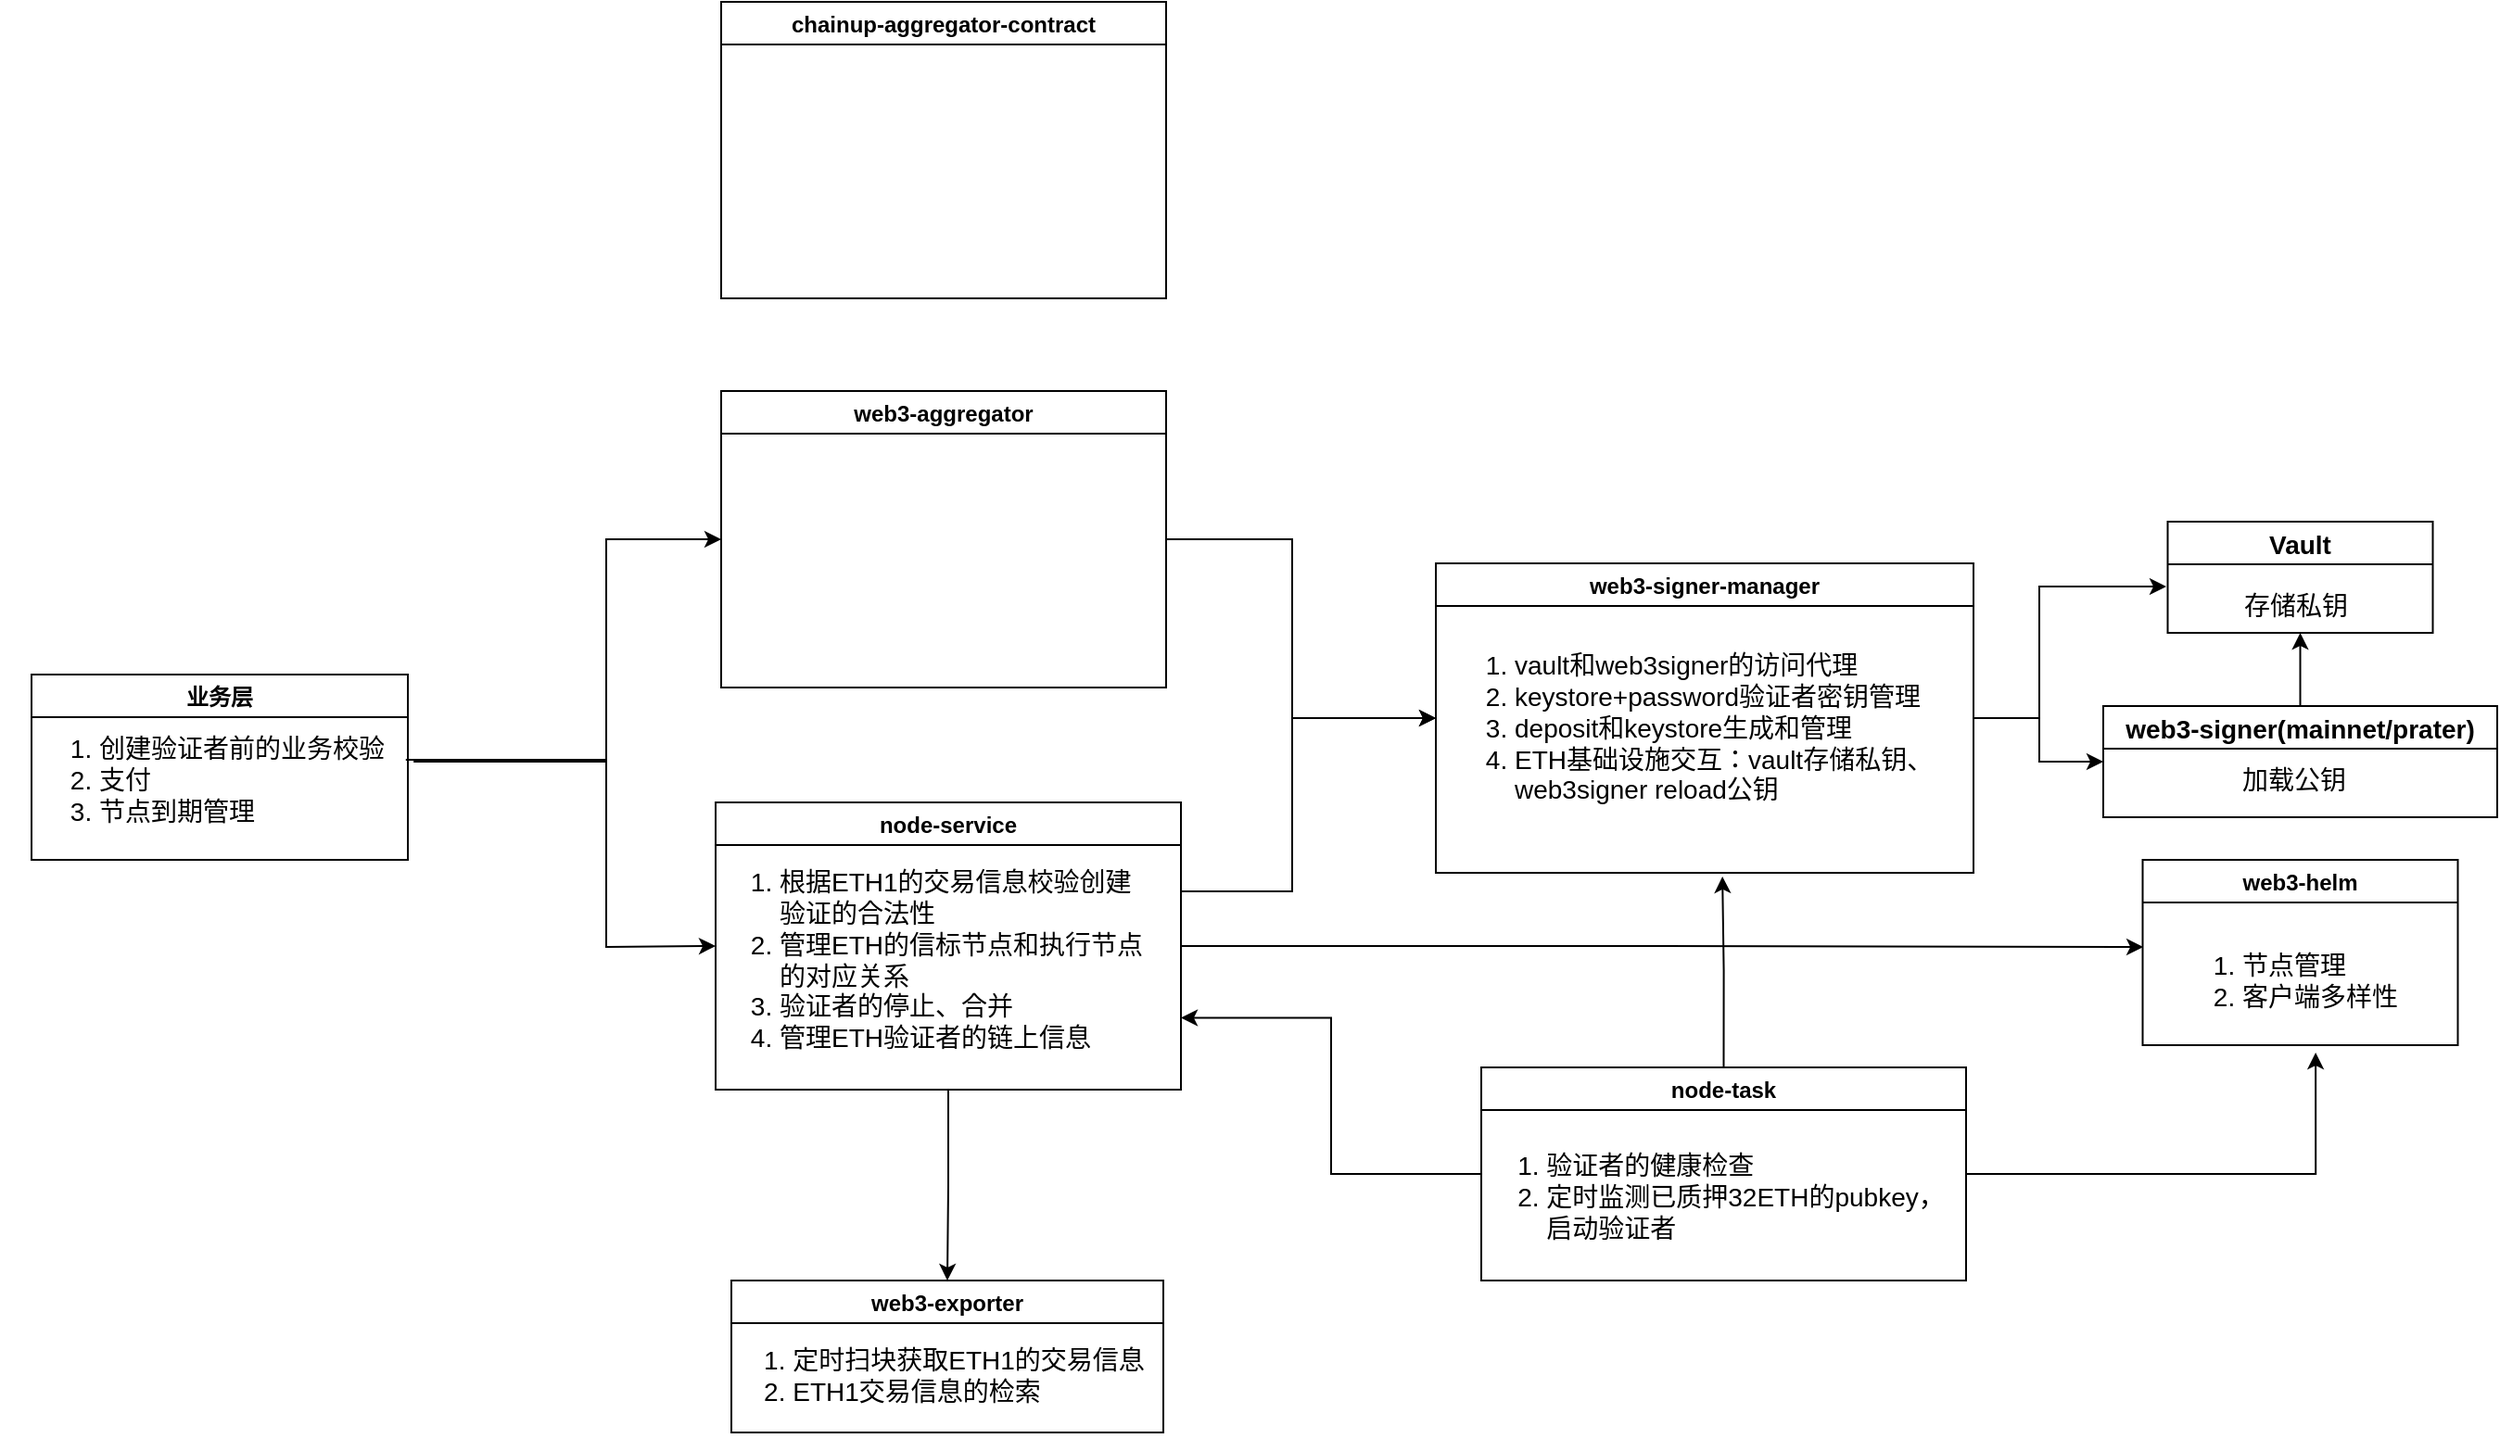 <mxfile version="20.2.8" type="github" pages="3">
  <diagram id="DIGLBmIxfMBTLwVZg4zG" name="ETH2流程">
    <mxGraphModel dx="2493" dy="794" grid="1" gridSize="10" guides="1" tooltips="1" connect="1" arrows="1" fold="1" page="1" pageScale="1" pageWidth="827" pageHeight="1169" math="0" shadow="0">
      <root>
        <mxCell id="0" />
        <mxCell id="1" parent="0" />
        <mxCell id="xFKa9jPOX3HM9e8iZ6dF-31" style="edgeStyle=orthogonalEdgeStyle;rounded=0;orthogonalLoop=1;jettySize=auto;html=1;exitX=1;exitY=0.5;exitDx=0;exitDy=0;entryX=0;entryY=0.5;entryDx=0;entryDy=0;fontSize=14;" edge="1" parent="1">
          <mxGeometry relative="1" as="geometry">
            <mxPoint x="387.5" y="526.5" as="sourcePoint" />
            <mxPoint x="488.5" y="455.5" as="targetPoint" />
            <Array as="points">
              <mxPoint x="420" y="527" />
              <mxPoint x="420" y="456" />
            </Array>
          </mxGeometry>
        </mxCell>
        <mxCell id="xFKa9jPOX3HM9e8iZ6dF-32" style="edgeStyle=orthogonalEdgeStyle;rounded=0;orthogonalLoop=1;jettySize=auto;html=1;exitX=1;exitY=0.5;exitDx=0;exitDy=0;entryX=0;entryY=0.5;entryDx=0;entryDy=0;fontSize=14;" edge="1" parent="1" source="xFKa9jPOX3HM9e8iZ6dF-8" target="xFKa9jPOX3HM9e8iZ6dF-27">
          <mxGeometry relative="1" as="geometry">
            <Array as="points">
              <mxPoint x="420" y="527" />
              <mxPoint x="420" y="550" />
            </Array>
          </mxGeometry>
        </mxCell>
        <mxCell id="xFKa9jPOX3HM9e8iZ6dF-8" value="web3-signer-manager" style="swimlane;" vertex="1" parent="1">
          <mxGeometry x="94.5" y="443" width="290" height="167" as="geometry">
            <mxRectangle x="134.5" y="2163" width="160" height="30" as="alternateBounds" />
          </mxGeometry>
        </mxCell>
        <mxCell id="xFKa9jPOX3HM9e8iZ6dF-12" value="&lt;ol&gt;&lt;li&gt;&lt;font style=&quot;font-size: 14px;&quot;&gt;vault和web3signer的访问代理&lt;/font&gt;&lt;/li&gt;&lt;li&gt;&lt;font style=&quot;font-size: 14px;&quot;&gt;keystore+password验证者密钥管理&lt;br&gt;&lt;/font&gt;&lt;/li&gt;&lt;li&gt;&lt;font style=&quot;font-size: 14px;&quot;&gt;deposit和keystore生成和管理&lt;/font&gt;&lt;/li&gt;&lt;li&gt;&lt;font style=&quot;font-size: 14px;&quot;&gt;ETH基础设施交互：vault存储私钥、&lt;br&gt;web3signer reload公钥&lt;/font&gt;&lt;/li&gt;&lt;/ol&gt;&lt;font style=&quot;font-size: 12px;&quot;&gt;&lt;br&gt;&lt;/font&gt;" style="text;html=1;align=left;verticalAlign=middle;resizable=0;points=[];autosize=1;strokeColor=none;fillColor=none;fontSize=14;" vertex="1" parent="xFKa9jPOX3HM9e8iZ6dF-8">
          <mxGeometry y="27" width="290" height="140" as="geometry" />
        </mxCell>
        <mxCell id="xFKa9jPOX3HM9e8iZ6dF-5" value="业务层" style="swimlane;" vertex="1" parent="1">
          <mxGeometry x="-663" y="503" width="203" height="100" as="geometry" />
        </mxCell>
        <mxCell id="xFKa9jPOX3HM9e8iZ6dF-19" value="&lt;ol&gt;&lt;li&gt;创建验证者前的业务校验&lt;/li&gt;&lt;li style=&quot;text-align: left;&quot;&gt;支付&lt;/li&gt;&lt;li style=&quot;text-align: left;&quot;&gt;节点到期管理&lt;/li&gt;&lt;/ol&gt;" style="text;html=1;align=center;verticalAlign=middle;resizable=0;points=[];autosize=1;strokeColor=none;fillColor=none;fontSize=14;" vertex="1" parent="xFKa9jPOX3HM9e8iZ6dF-5">
          <mxGeometry x="-17" y="12" width="220" height="90" as="geometry" />
        </mxCell>
        <mxCell id="xFKa9jPOX3HM9e8iZ6dF-36" style="edgeStyle=orthogonalEdgeStyle;rounded=0;orthogonalLoop=1;jettySize=auto;html=1;exitX=1;exitY=0.5;exitDx=0;exitDy=0;entryX=0;entryY=0.5;entryDx=0;entryDy=0;fontSize=14;" edge="1" parent="1" source="xFKa9jPOX3HM9e8iZ6dF-6" target="xFKa9jPOX3HM9e8iZ6dF-8">
          <mxGeometry relative="1" as="geometry">
            <Array as="points">
              <mxPoint x="-43" y="620" />
              <mxPoint x="17" y="620" />
              <mxPoint x="17" y="527" />
            </Array>
          </mxGeometry>
        </mxCell>
        <mxCell id="xFKa9jPOX3HM9e8iZ6dF-44" style="edgeStyle=orthogonalEdgeStyle;rounded=0;orthogonalLoop=1;jettySize=auto;html=1;exitX=0.5;exitY=1;exitDx=0;exitDy=0;entryX=0.5;entryY=0;entryDx=0;entryDy=0;fontSize=14;" edge="1" parent="1" source="xFKa9jPOX3HM9e8iZ6dF-6" target="xFKa9jPOX3HM9e8iZ6dF-9">
          <mxGeometry relative="1" as="geometry" />
        </mxCell>
        <mxCell id="-G4J7TmVv-xOmIMA5F3C-3" style="edgeStyle=orthogonalEdgeStyle;rounded=0;orthogonalLoop=1;jettySize=auto;html=1;exitX=1;exitY=0.5;exitDx=0;exitDy=0;fontSize=14;entryX=0.002;entryY=0.275;entryDx=0;entryDy=0;entryPerimeter=0;" edge="1" parent="1" source="xFKa9jPOX3HM9e8iZ6dF-6" target="-G4J7TmVv-xOmIMA5F3C-2">
          <mxGeometry relative="1" as="geometry">
            <mxPoint x="470" y="650" as="targetPoint" />
          </mxGeometry>
        </mxCell>
        <mxCell id="xFKa9jPOX3HM9e8iZ6dF-6" value="node-service" style="swimlane;" vertex="1" parent="1">
          <mxGeometry x="-294" y="572" width="251" height="155" as="geometry" />
        </mxCell>
        <mxCell id="xFKa9jPOX3HM9e8iZ6dF-16" value="&lt;ol&gt;&lt;li style=&quot;text-align: left;&quot;&gt;根据ETH1的交易信息校验创建&lt;br&gt;验证的合法性&lt;/li&gt;&lt;li style=&quot;text-align: left;&quot;&gt;管理ETH的信标节点和执行节点&lt;br&gt;的对应关系&lt;/li&gt;&lt;li style=&quot;text-align: left;&quot;&gt;验证者的停止、合并&lt;/li&gt;&lt;li style=&quot;text-align: left;&quot;&gt;管理ETH验证者的链上信息&lt;/li&gt;&lt;/ol&gt;" style="text;html=1;align=center;verticalAlign=middle;resizable=0;points=[];autosize=1;strokeColor=none;fillColor=none;fontSize=14;" vertex="1" parent="xFKa9jPOX3HM9e8iZ6dF-6">
          <mxGeometry x="-18.5" y="15" width="260" height="140" as="geometry" />
        </mxCell>
        <mxCell id="xFKa9jPOX3HM9e8iZ6dF-45" style="edgeStyle=orthogonalEdgeStyle;rounded=0;orthogonalLoop=1;jettySize=auto;html=1;exitX=0.5;exitY=0;exitDx=0;exitDy=0;entryX=0.533;entryY=1.014;entryDx=0;entryDy=0;entryPerimeter=0;fontSize=14;" edge="1" parent="1" source="xFKa9jPOX3HM9e8iZ6dF-7" target="xFKa9jPOX3HM9e8iZ6dF-12">
          <mxGeometry relative="1" as="geometry" />
        </mxCell>
        <mxCell id="xFKa9jPOX3HM9e8iZ6dF-46" style="edgeStyle=orthogonalEdgeStyle;rounded=0;orthogonalLoop=1;jettySize=auto;html=1;exitX=0;exitY=0.5;exitDx=0;exitDy=0;entryX=1;entryY=0.75;entryDx=0;entryDy=0;fontSize=14;" edge="1" parent="1" source="xFKa9jPOX3HM9e8iZ6dF-7" target="xFKa9jPOX3HM9e8iZ6dF-6">
          <mxGeometry relative="1" as="geometry" />
        </mxCell>
        <mxCell id="-G4J7TmVv-xOmIMA5F3C-5" style="edgeStyle=orthogonalEdgeStyle;rounded=0;orthogonalLoop=1;jettySize=auto;html=1;exitX=1;exitY=0.5;exitDx=0;exitDy=0;entryX=0.622;entryY=0.988;entryDx=0;entryDy=0;entryPerimeter=0;fontSize=14;" edge="1" parent="1" source="xFKa9jPOX3HM9e8iZ6dF-7" target="-G4J7TmVv-xOmIMA5F3C-2">
          <mxGeometry relative="1" as="geometry" />
        </mxCell>
        <mxCell id="xFKa9jPOX3HM9e8iZ6dF-7" value="node-task" style="swimlane;" vertex="1" parent="1">
          <mxGeometry x="119" y="715" width="261.5" height="115" as="geometry" />
        </mxCell>
        <mxCell id="xFKa9jPOX3HM9e8iZ6dF-17" value="&lt;ol&gt;&lt;li style=&quot;text-align: left;&quot;&gt;验证者的健康检查&lt;/li&gt;&lt;li style=&quot;text-align: left;&quot;&gt;定时监测已质押32ETH的pubkey，&lt;br&gt;启动验证者&lt;/li&gt;&lt;/ol&gt;" style="text;html=1;align=center;verticalAlign=middle;resizable=0;points=[];autosize=1;strokeColor=none;fillColor=none;fontSize=14;" vertex="1" parent="xFKa9jPOX3HM9e8iZ6dF-7">
          <mxGeometry x="-18.5" y="25" width="280" height="90" as="geometry" />
        </mxCell>
        <mxCell id="xFKa9jPOX3HM9e8iZ6dF-9" value="web3-exporter" style="swimlane;" vertex="1" parent="1">
          <mxGeometry x="-285.5" y="830" width="233" height="82" as="geometry" />
        </mxCell>
        <mxCell id="xFKa9jPOX3HM9e8iZ6dF-15" value="&lt;ol&gt;&lt;li&gt;定时扫块获取ETH1的交易信息&lt;/li&gt;&lt;li style=&quot;text-align: left;&quot;&gt;ETH1交易信息的检索&lt;/li&gt;&lt;/ol&gt;" style="text;html=1;align=center;verticalAlign=middle;resizable=0;points=[];autosize=1;strokeColor=none;fillColor=none;fontSize=14;" vertex="1" parent="xFKa9jPOX3HM9e8iZ6dF-9">
          <mxGeometry x="-18" y="11" width="250" height="80" as="geometry" />
        </mxCell>
        <mxCell id="xFKa9jPOX3HM9e8iZ6dF-38" style="edgeStyle=orthogonalEdgeStyle;rounded=0;orthogonalLoop=1;jettySize=auto;html=1;exitX=1;exitY=0.5;exitDx=0;exitDy=0;entryX=0;entryY=0.5;entryDx=0;entryDy=0;fontSize=14;" edge="1" parent="1" source="xFKa9jPOX3HM9e8iZ6dF-10" target="xFKa9jPOX3HM9e8iZ6dF-8">
          <mxGeometry relative="1" as="geometry">
            <Array as="points">
              <mxPoint x="17" y="430" />
              <mxPoint x="17" y="527" />
            </Array>
          </mxGeometry>
        </mxCell>
        <mxCell id="xFKa9jPOX3HM9e8iZ6dF-10" value="web3-aggregator" style="swimlane;" vertex="1" parent="1">
          <mxGeometry x="-291" y="350" width="240" height="160" as="geometry" />
        </mxCell>
        <mxCell id="xFKa9jPOX3HM9e8iZ6dF-18" value="chainup-aggregator-contract" style="swimlane;" vertex="1" parent="1">
          <mxGeometry x="-291" y="140" width="240" height="160" as="geometry" />
        </mxCell>
        <mxCell id="xFKa9jPOX3HM9e8iZ6dF-23" value="" style="endArrow=classic;html=1;rounded=0;fontSize=14;exitX=1.014;exitY=0.389;exitDx=0;exitDy=0;exitPerimeter=0;entryX=0;entryY=0.5;entryDx=0;entryDy=0;" edge="1" parent="1" source="xFKa9jPOX3HM9e8iZ6dF-19" target="xFKa9jPOX3HM9e8iZ6dF-10">
          <mxGeometry width="50" height="50" relative="1" as="geometry">
            <mxPoint x="-391" y="595" as="sourcePoint" />
            <mxPoint x="77" y="560" as="targetPoint" />
            <Array as="points">
              <mxPoint x="-353" y="550" />
              <mxPoint x="-353" y="430" />
            </Array>
          </mxGeometry>
        </mxCell>
        <mxCell id="xFKa9jPOX3HM9e8iZ6dF-24" value="" style="endArrow=classic;html=1;rounded=0;fontSize=14;exitX=0.995;exitY=0.378;exitDx=0;exitDy=0;exitPerimeter=0;entryX=0;entryY=0.5;entryDx=0;entryDy=0;" edge="1" parent="1" source="xFKa9jPOX3HM9e8iZ6dF-19" target="xFKa9jPOX3HM9e8iZ6dF-6">
          <mxGeometry width="50" height="50" relative="1" as="geometry">
            <mxPoint x="-433" y="570" as="sourcePoint" />
            <mxPoint x="-363" y="670" as="targetPoint" />
            <Array as="points">
              <mxPoint x="-353" y="549" />
              <mxPoint x="-353" y="650" />
            </Array>
          </mxGeometry>
        </mxCell>
        <mxCell id="xFKa9jPOX3HM9e8iZ6dF-25" value="Vault" style="swimlane;fontSize=14;" vertex="1" parent="1">
          <mxGeometry x="489.25" y="420.5" width="143" height="60" as="geometry" />
        </mxCell>
        <mxCell id="xFKa9jPOX3HM9e8iZ6dF-26" value="存储私钥" style="text;html=1;align=center;verticalAlign=middle;resizable=0;points=[];autosize=1;strokeColor=none;fillColor=none;fontSize=14;" vertex="1" parent="1">
          <mxGeometry x="517.5" y="450.5" width="80" height="30" as="geometry" />
        </mxCell>
        <mxCell id="xFKa9jPOX3HM9e8iZ6dF-30" style="edgeStyle=orthogonalEdgeStyle;rounded=0;orthogonalLoop=1;jettySize=auto;html=1;exitX=0.5;exitY=0;exitDx=0;exitDy=0;entryX=0.5;entryY=1;entryDx=0;entryDy=0;fontSize=14;" edge="1" parent="1" source="xFKa9jPOX3HM9e8iZ6dF-27" target="xFKa9jPOX3HM9e8iZ6dF-25">
          <mxGeometry relative="1" as="geometry" />
        </mxCell>
        <mxCell id="xFKa9jPOX3HM9e8iZ6dF-27" value="web3-signer(mainnet/prater)" style="swimlane;fontSize=14;" vertex="1" parent="1">
          <mxGeometry x="454.5" y="520" width="212.5" height="60" as="geometry" />
        </mxCell>
        <mxCell id="xFKa9jPOX3HM9e8iZ6dF-28" value="加载公钥" style="text;html=1;align=center;verticalAlign=middle;resizable=0;points=[];autosize=1;strokeColor=none;fillColor=none;fontSize=14;" vertex="1" parent="xFKa9jPOX3HM9e8iZ6dF-27">
          <mxGeometry x="62.5" y="25" width="80" height="30" as="geometry" />
        </mxCell>
        <mxCell id="-G4J7TmVv-xOmIMA5F3C-1" value="web3-helm" style="swimlane;startSize=23;" vertex="1" parent="1">
          <mxGeometry x="475.75" y="603" width="170" height="100" as="geometry" />
        </mxCell>
        <mxCell id="-G4J7TmVv-xOmIMA5F3C-2" value="&lt;ol&gt;&lt;li style=&quot;text-align: left;&quot;&gt;节点管理&lt;/li&gt;&lt;li style=&quot;text-align: left;&quot;&gt;客户端多样性&lt;/li&gt;&lt;/ol&gt;" style="text;html=1;align=center;verticalAlign=middle;resizable=0;points=[];autosize=1;strokeColor=none;fillColor=none;fontSize=14;" vertex="1" parent="-G4J7TmVv-xOmIMA5F3C-1">
          <mxGeometry y="25" width="150" height="80" as="geometry" />
        </mxCell>
      </root>
    </mxGraphModel>
  </diagram>
  <diagram id="I3Edq2KnX7kz5-W7oKow" name="聚合器api流程">
    <mxGraphModel dx="3320" dy="794" grid="1" gridSize="10" guides="1" tooltips="1" connect="1" arrows="1" fold="1" page="1" pageScale="1" pageWidth="827" pageHeight="1169" math="0" shadow="0">
      <root>
        <mxCell id="0" />
        <mxCell id="1" parent="0" />
        <mxCell id="zesVWZZwDXVqozZki81_-1" value="聚合器API" style="rounded=1;whiteSpace=wrap;html=1;" vertex="1" parent="1">
          <mxGeometry x="-1060" y="140" width="120" height="60" as="geometry" />
        </mxCell>
        <mxCell id="zesVWZZwDXVqozZki81_-2" value="manager" style="rounded=1;whiteSpace=wrap;html=1;" vertex="1" parent="1">
          <mxGeometry x="-720" y="140" width="120" height="60" as="geometry" />
        </mxCell>
        <mxCell id="zesVWZZwDXVqozZki81_-3" style="edgeStyle=orthogonalEdgeStyle;rounded=0;orthogonalLoop=1;jettySize=auto;html=1;exitX=1;exitY=0.5;exitDx=0;exitDy=0;entryX=0;entryY=0.5;entryDx=0;entryDy=0;" edge="1" parent="1" source="zesVWZZwDXVqozZki81_-6" target="zesVWZZwDXVqozZki81_-15">
          <mxGeometry relative="1" as="geometry">
            <mxPoint x="-730" y="370" as="targetPoint" />
          </mxGeometry>
        </mxCell>
        <mxCell id="zesVWZZwDXVqozZki81_-4" style="edgeStyle=orthogonalEdgeStyle;rounded=0;orthogonalLoop=1;jettySize=auto;html=1;exitX=0.5;exitY=0;exitDx=0;exitDy=0;" edge="1" parent="1" source="zesVWZZwDXVqozZki81_-6" target="zesVWZZwDXVqozZki81_-10">
          <mxGeometry relative="1" as="geometry" />
        </mxCell>
        <mxCell id="zesVWZZwDXVqozZki81_-5" value="" style="edgeStyle=orthogonalEdgeStyle;rounded=0;orthogonalLoop=1;jettySize=auto;html=1;" edge="1" parent="1" source="zesVWZZwDXVqozZki81_-6" target="zesVWZZwDXVqozZki81_-21">
          <mxGeometry relative="1" as="geometry" />
        </mxCell>
        <mxCell id="zesVWZZwDXVqozZki81_-6" value="node-task" style="rounded=1;whiteSpace=wrap;html=1;" vertex="1" parent="1">
          <mxGeometry x="-1060" y="340" width="120" height="60" as="geometry" />
        </mxCell>
        <mxCell id="zesVWZZwDXVqozZki81_-7" value="定时任务监听deposite&lt;br&gt;" style="text;html=1;align=center;verticalAlign=middle;resizable=0;points=[];autosize=1;strokeColor=none;fillColor=none;" vertex="1" parent="1">
          <mxGeometry x="-1144" y="270" width="140" height="30" as="geometry" />
        </mxCell>
        <mxCell id="zesVWZZwDXVqozZki81_-8" value="web3Singer、vault交互，创建node" style="text;html=1;strokeColor=none;fillColor=none;align=center;verticalAlign=middle;whiteSpace=wrap;rounded=0;" vertex="1" parent="1">
          <mxGeometry x="-640" y="240" width="210" height="30" as="geometry" />
        </mxCell>
        <mxCell id="zesVWZZwDXVqozZki81_-9" value="返回depositData" style="text;html=1;align=center;verticalAlign=middle;resizable=0;points=[];autosize=1;strokeColor=none;fillColor=none;" vertex="1" parent="1">
          <mxGeometry x="-890" y="180" width="110" height="30" as="geometry" />
        </mxCell>
        <mxCell id="zesVWZZwDXVqozZki81_-10" value="存储pubkey，维护deposite状态" style="text;html=1;align=center;verticalAlign=middle;resizable=0;points=[];autosize=1;strokeColor=none;fillColor=none;" vertex="1" parent="1">
          <mxGeometry x="-1095" y="210" width="190" height="30" as="geometry" />
        </mxCell>
        <mxCell id="zesVWZZwDXVqozZki81_-11" value="记来源，source&lt;br&gt;ethdo生成depositeData，并存储&lt;br&gt;pubkey、keystore另外存储" style="text;html=1;align=center;verticalAlign=middle;resizable=0;points=[];autosize=1;strokeColor=none;fillColor=none;" vertex="1" parent="1">
          <mxGeometry x="-605" y="135" width="200" height="60" as="geometry" />
        </mxCell>
        <mxCell id="zesVWZZwDXVqozZki81_-12" value="network、address、source&lt;br&gt;生成key" style="text;html=1;align=center;verticalAlign=middle;resizable=0;points=[];autosize=1;strokeColor=none;fillColor=none;" vertex="1" parent="1">
          <mxGeometry x="-920" y="120" width="170" height="40" as="geometry" />
        </mxCell>
        <mxCell id="zesVWZZwDXVqozZki81_-13" value="network、pubkeys、source" style="text;html=1;align=center;verticalAlign=middle;resizable=0;points=[];autosize=1;strokeColor=none;fillColor=none;" vertex="1" parent="1">
          <mxGeometry x="-630" y="270" width="170" height="30" as="geometry" />
        </mxCell>
        <mxCell id="zesVWZZwDXVqozZki81_-14" style="edgeStyle=orthogonalEdgeStyle;rounded=0;orthogonalLoop=1;jettySize=auto;html=1;exitX=0.5;exitY=0;exitDx=0;exitDy=0;entryX=0.5;entryY=1;entryDx=0;entryDy=0;" edge="1" parent="1" source="zesVWZZwDXVqozZki81_-15" target="zesVWZZwDXVqozZki81_-2">
          <mxGeometry relative="1" as="geometry" />
        </mxCell>
        <mxCell id="zesVWZZwDXVqozZki81_-15" value="node-service" style="rounded=0;whiteSpace=wrap;html=1;" vertex="1" parent="1">
          <mxGeometry x="-720" y="340" width="120" height="60" as="geometry" />
        </mxCell>
        <mxCell id="zesVWZZwDXVqozZki81_-16" style="edgeStyle=orthogonalEdgeStyle;rounded=0;orthogonalLoop=1;jettySize=auto;html=1;exitX=1;exitY=0.333;exitDx=0;exitDy=0;exitPerimeter=0;entryX=0;entryY=0.25;entryDx=0;entryDy=0;" edge="1" parent="1" source="zesVWZZwDXVqozZki81_-17" target="zesVWZZwDXVqozZki81_-1">
          <mxGeometry relative="1" as="geometry" />
        </mxCell>
        <mxCell id="zesVWZZwDXVqozZki81_-17" value="" style="shape=umlActor;verticalLabelPosition=bottom;verticalAlign=top;html=1;outlineConnect=0;" vertex="1" parent="1">
          <mxGeometry x="-1290" y="135" width="30" height="60" as="geometry" />
        </mxCell>
        <mxCell id="zesVWZZwDXVqozZki81_-18" value="request" style="text;html=1;align=center;verticalAlign=middle;resizable=0;points=[];autosize=1;strokeColor=none;fillColor=none;" vertex="1" parent="1">
          <mxGeometry x="-1220" y="125" width="60" height="30" as="geometry" />
        </mxCell>
        <mxCell id="zesVWZZwDXVqozZki81_-19" value="" style="shape=flexArrow;endArrow=classic;startArrow=classic;html=1;rounded=0;entryX=0;entryY=0.5;entryDx=0;entryDy=0;exitX=1;exitY=0.5;exitDx=0;exitDy=0;" edge="1" parent="1" source="zesVWZZwDXVqozZki81_-1" target="zesVWZZwDXVqozZki81_-2">
          <mxGeometry width="100" height="100" relative="1" as="geometry">
            <mxPoint x="-910" y="330" as="sourcePoint" />
            <mxPoint x="-810" y="230" as="targetPoint" />
          </mxGeometry>
        </mxCell>
        <mxCell id="zesVWZZwDXVqozZki81_-20" value="创建验证者" style="text;html=1;align=center;verticalAlign=middle;resizable=0;points=[];autosize=1;strokeColor=none;fillColor=none;" vertex="1" parent="1">
          <mxGeometry x="-870" y="340" width="80" height="30" as="geometry" />
        </mxCell>
        <mxCell id="zesVWZZwDXVqozZki81_-21" value="&lt;div style=&quot;&quot; data-line-index=&quot;0&quot; data-zone-id=&quot;0&quot;&gt;web3-exporter&lt;/div&gt;" style="whiteSpace=wrap;html=1;rounded=1;" vertex="1" parent="1">
          <mxGeometry x="-1300" y="340" width="120" height="60" as="geometry" />
        </mxCell>
        <mxCell id="zesVWZZwDXVqozZki81_-22" value="pubkey反查" style="text;html=1;align=center;verticalAlign=middle;resizable=0;points=[];autosize=1;strokeColor=none;fillColor=none;" vertex="1" parent="1">
          <mxGeometry x="-1160" y="340" width="90" height="30" as="geometry" />
        </mxCell>
      </root>
    </mxGraphModel>
  </diagram>
  <diagram id="QrlF_ZuEZTwsIKXjEyT1" name="草稿">
    <mxGraphModel dx="2493" dy="794" grid="1" gridSize="10" guides="1" tooltips="1" connect="1" arrows="1" fold="1" page="1" pageScale="1" pageWidth="827" pageHeight="1169" math="0" shadow="0">
      <root>
        <mxCell id="0" />
        <mxCell id="1" parent="0" />
        <mxCell id="gg-_06_AtjaNv06USFu0-1" value="&lt;font style=&quot;font-size: 24px;&quot;&gt;&lt;b&gt;keystore托管验证者流程&lt;/b&gt;&lt;/font&gt;" style="text;html=1;align=center;verticalAlign=middle;resizable=0;points=[];autosize=1;strokeColor=none;fillColor=none;" vertex="1" parent="1">
          <mxGeometry x="-90" y="30" width="290" height="40" as="geometry" />
        </mxCell>
        <mxCell id="gg-_06_AtjaNv06USFu0-2" value="" style="shape=actor;whiteSpace=wrap;html=1;fontSize=24;" vertex="1" parent="1">
          <mxGeometry x="-470" y="115" width="40" height="60" as="geometry" />
        </mxCell>
        <mxCell id="gg-_06_AtjaNv06USFu0-3" value="1.生成keystore和deposit&lt;br&gt;2.用deposit.json质押ETH" style="text;html=1;align=left;verticalAlign=middle;resizable=0;points=[];autosize=1;strokeColor=none;fillColor=none;fontSize=12;" vertex="1" parent="1">
          <mxGeometry x="-620" y="130" width="160" height="40" as="geometry" />
        </mxCell>
        <mxCell id="gg-_06_AtjaNv06USFu0-4" value="" style="endArrow=none;dashed=1;html=1;rounded=0;fontSize=12;entryX=0.5;entryY=1;entryDx=0;entryDy=0;" edge="1" parent="1" target="gg-_06_AtjaNv06USFu0-2">
          <mxGeometry width="50" height="50" relative="1" as="geometry">
            <mxPoint x="-450" y="860" as="sourcePoint" />
            <mxPoint x="-520" y="230" as="targetPoint" />
          </mxGeometry>
        </mxCell>
        <mxCell id="gg-_06_AtjaNv06USFu0-5" value="User" style="text;html=1;align=center;verticalAlign=middle;resizable=0;points=[];autosize=1;strokeColor=none;fillColor=none;fontSize=12;" vertex="1" parent="1">
          <mxGeometry x="-475" y="85" width="50" height="30" as="geometry" />
        </mxCell>
        <mxCell id="gg-_06_AtjaNv06USFu0-6" value="业务层" style="rounded=1;whiteSpace=wrap;html=1;fontSize=12;" vertex="1" parent="1">
          <mxGeometry x="-246" y="120" width="100" height="50" as="geometry" />
        </mxCell>
        <mxCell id="gg-_06_AtjaNv06USFu0-7" value="web3-service" style="rounded=1;whiteSpace=wrap;html=1;fontSize=12;" vertex="1" parent="1">
          <mxGeometry x="-18" y="120" width="100" height="50" as="geometry" />
        </mxCell>
        <mxCell id="gg-_06_AtjaNv06USFu0-8" value="web3-signer-manager" style="rounded=1;whiteSpace=wrap;html=1;fontSize=12;" vertex="1" parent="1">
          <mxGeometry x="407" y="115" width="100" height="50" as="geometry" />
        </mxCell>
        <mxCell id="gg-_06_AtjaNv06USFu0-9" value="web3-helm" style="rounded=1;whiteSpace=wrap;html=1;fontSize=12;" vertex="1" parent="1">
          <mxGeometry x="587" y="115" width="100" height="50" as="geometry" />
        </mxCell>
        <mxCell id="gg-_06_AtjaNv06USFu0-10" value="" style="endArrow=classic;html=1;rounded=0;fontSize=12;" edge="1" parent="1">
          <mxGeometry width="50" height="50" relative="1" as="geometry">
            <mxPoint x="-450" y="320" as="sourcePoint" />
            <mxPoint x="-213" y="320" as="targetPoint" />
          </mxGeometry>
        </mxCell>
        <mxCell id="gg-_06_AtjaNv06USFu0-11" value="keystore+password+钱包地址&lt;br&gt;创建验证者" style="text;html=1;align=center;verticalAlign=middle;resizable=0;points=[];autosize=1;strokeColor=none;fillColor=none;fontSize=12;" vertex="1" parent="1">
          <mxGeometry x="-410" y="284" width="180" height="40" as="geometry" />
        </mxCell>
        <mxCell id="gg-_06_AtjaNv06USFu0-12" value="" style="endArrow=none;dashed=1;html=1;rounded=0;fontSize=12;" edge="1" parent="1">
          <mxGeometry width="50" height="50" relative="1" as="geometry">
            <mxPoint x="-207" y="860" as="sourcePoint" />
            <mxPoint x="-213" y="170" as="targetPoint" />
          </mxGeometry>
        </mxCell>
        <mxCell id="gg-_06_AtjaNv06USFu0-13" value="" style="endArrow=classic;html=1;rounded=0;fontSize=12;" edge="1" parent="1">
          <mxGeometry width="50" height="50" relative="1" as="geometry">
            <mxPoint x="-450" y="211" as="sourcePoint" />
            <mxPoint x="240" y="210" as="targetPoint" />
          </mxGeometry>
        </mxCell>
        <mxCell id="gg-_06_AtjaNv06USFu0-14" value="钱包地址校验" style="text;html=1;align=center;verticalAlign=middle;resizable=0;points=[];autosize=1;strokeColor=none;fillColor=none;fontSize=12;" vertex="1" parent="1">
          <mxGeometry x="-370" y="182" width="100" height="30" as="geometry" />
        </mxCell>
        <mxCell id="gg-_06_AtjaNv06USFu0-15" value="" style="endArrow=none;dashed=1;html=1;rounded=0;fontSize=12;entryX=0.5;entryY=1;entryDx=0;entryDy=0;" edge="1" parent="1" target="gg-_06_AtjaNv06USFu0-7">
          <mxGeometry width="50" height="50" relative="1" as="geometry">
            <mxPoint x="32" y="870" as="sourcePoint" />
            <mxPoint x="-224" y="180" as="targetPoint" />
          </mxGeometry>
        </mxCell>
        <mxCell id="gg-_06_AtjaNv06USFu0-16" value="" style="shape=actor;whiteSpace=wrap;html=1;fontSize=24;" vertex="1" parent="1">
          <mxGeometry x="-340" y="990" width="40" height="60" as="geometry" />
        </mxCell>
        <mxCell id="gg-_06_AtjaNv06USFu0-17" value="1.生成keystore和deposit&lt;br&gt;2.用deposit.json质押ETH" style="text;html=1;align=left;verticalAlign=middle;resizable=0;points=[];autosize=1;strokeColor=none;fillColor=none;fontSize=12;" vertex="1" parent="1">
          <mxGeometry x="-490" y="1005" width="160" height="40" as="geometry" />
        </mxCell>
        <mxCell id="gg-_06_AtjaNv06USFu0-18" value="User" style="text;html=1;align=center;verticalAlign=middle;resizable=0;points=[];autosize=1;strokeColor=none;fillColor=none;fontSize=12;" vertex="1" parent="1">
          <mxGeometry x="-345" y="960" width="50" height="30" as="geometry" />
        </mxCell>
        <mxCell id="gg-_06_AtjaNv06USFu0-19" value="业务层" style="rounded=1;whiteSpace=wrap;html=1;fontSize=12;" vertex="1" parent="1">
          <mxGeometry x="-183" y="1000" width="100" height="50" as="geometry" />
        </mxCell>
        <mxCell id="gg-_06_AtjaNv06USFu0-20" value="web3-exporter" style="rounded=1;whiteSpace=wrap;html=1;fontSize=12;" vertex="1" parent="1">
          <mxGeometry x="187" y="120" width="100" height="50" as="geometry" />
        </mxCell>
        <mxCell id="gg-_06_AtjaNv06USFu0-21" value="" style="endArrow=none;dashed=1;html=1;rounded=0;fontSize=12;entryX=0.5;entryY=1;entryDx=0;entryDy=0;" edge="1" parent="1" target="gg-_06_AtjaNv06USFu0-20">
          <mxGeometry width="50" height="50" relative="1" as="geometry">
            <mxPoint x="240" y="870" as="sourcePoint" />
            <mxPoint x="42" y="180" as="targetPoint" />
          </mxGeometry>
        </mxCell>
        <mxCell id="gg-_06_AtjaNv06USFu0-22" value="web3-service" style="rounded=1;whiteSpace=wrap;html=1;fontSize=12;" vertex="1" parent="1">
          <mxGeometry x="117" y="999" width="100" height="50" as="geometry" />
        </mxCell>
        <mxCell id="gg-_06_AtjaNv06USFu0-23" value="" style="endArrow=classic;html=1;rounded=0;fontSize=12;" edge="1" parent="1">
          <mxGeometry width="50" height="50" relative="1" as="geometry">
            <mxPoint x="240" y="230" as="sourcePoint" />
            <mxPoint x="-450" y="230" as="targetPoint" />
          </mxGeometry>
        </mxCell>
        <mxCell id="gg-_06_AtjaNv06USFu0-24" value="ETH1交易数据" style="text;html=1;align=center;verticalAlign=middle;resizable=0;points=[];autosize=1;strokeColor=none;fillColor=none;fontSize=12;" vertex="1" parent="1">
          <mxGeometry x="87" y="229" width="100" height="30" as="geometry" />
        </mxCell>
        <mxCell id="gg-_06_AtjaNv06USFu0-25" value="质押&amp;gt;=32ETH的记录" style="text;html=1;align=center;verticalAlign=middle;resizable=0;points=[];autosize=1;strokeColor=none;fillColor=none;fontSize=12;" vertex="1" parent="1">
          <mxGeometry x="-148" y="229" width="130" height="30" as="geometry" />
        </mxCell>
        <mxCell id="gg-_06_AtjaNv06USFu0-26" value="判断是否通过校验" style="text;html=1;align=center;verticalAlign=middle;resizable=0;points=[];autosize=1;strokeColor=none;fillColor=none;fontSize=12;" vertex="1" parent="1">
          <mxGeometry x="-380" y="229" width="120" height="30" as="geometry" />
        </mxCell>
      </root>
    </mxGraphModel>
  </diagram>
</mxfile>
